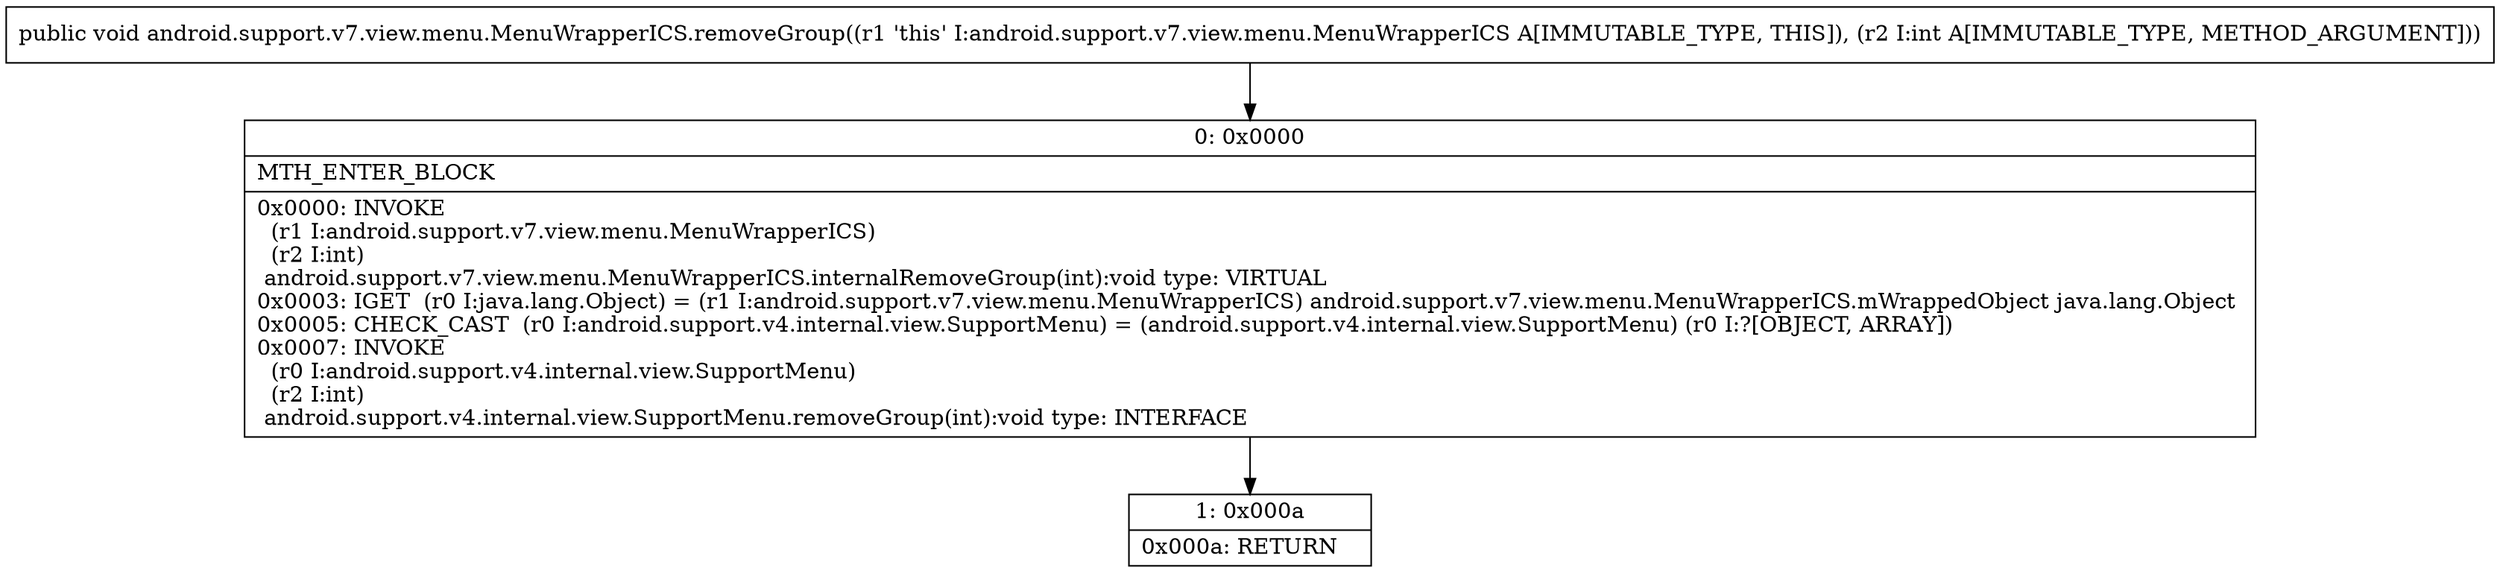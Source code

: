 digraph "CFG forandroid.support.v7.view.menu.MenuWrapperICS.removeGroup(I)V" {
Node_0 [shape=record,label="{0\:\ 0x0000|MTH_ENTER_BLOCK\l|0x0000: INVOKE  \l  (r1 I:android.support.v7.view.menu.MenuWrapperICS)\l  (r2 I:int)\l android.support.v7.view.menu.MenuWrapperICS.internalRemoveGroup(int):void type: VIRTUAL \l0x0003: IGET  (r0 I:java.lang.Object) = (r1 I:android.support.v7.view.menu.MenuWrapperICS) android.support.v7.view.menu.MenuWrapperICS.mWrappedObject java.lang.Object \l0x0005: CHECK_CAST  (r0 I:android.support.v4.internal.view.SupportMenu) = (android.support.v4.internal.view.SupportMenu) (r0 I:?[OBJECT, ARRAY]) \l0x0007: INVOKE  \l  (r0 I:android.support.v4.internal.view.SupportMenu)\l  (r2 I:int)\l android.support.v4.internal.view.SupportMenu.removeGroup(int):void type: INTERFACE \l}"];
Node_1 [shape=record,label="{1\:\ 0x000a|0x000a: RETURN   \l}"];
MethodNode[shape=record,label="{public void android.support.v7.view.menu.MenuWrapperICS.removeGroup((r1 'this' I:android.support.v7.view.menu.MenuWrapperICS A[IMMUTABLE_TYPE, THIS]), (r2 I:int A[IMMUTABLE_TYPE, METHOD_ARGUMENT])) }"];
MethodNode -> Node_0;
Node_0 -> Node_1;
}


